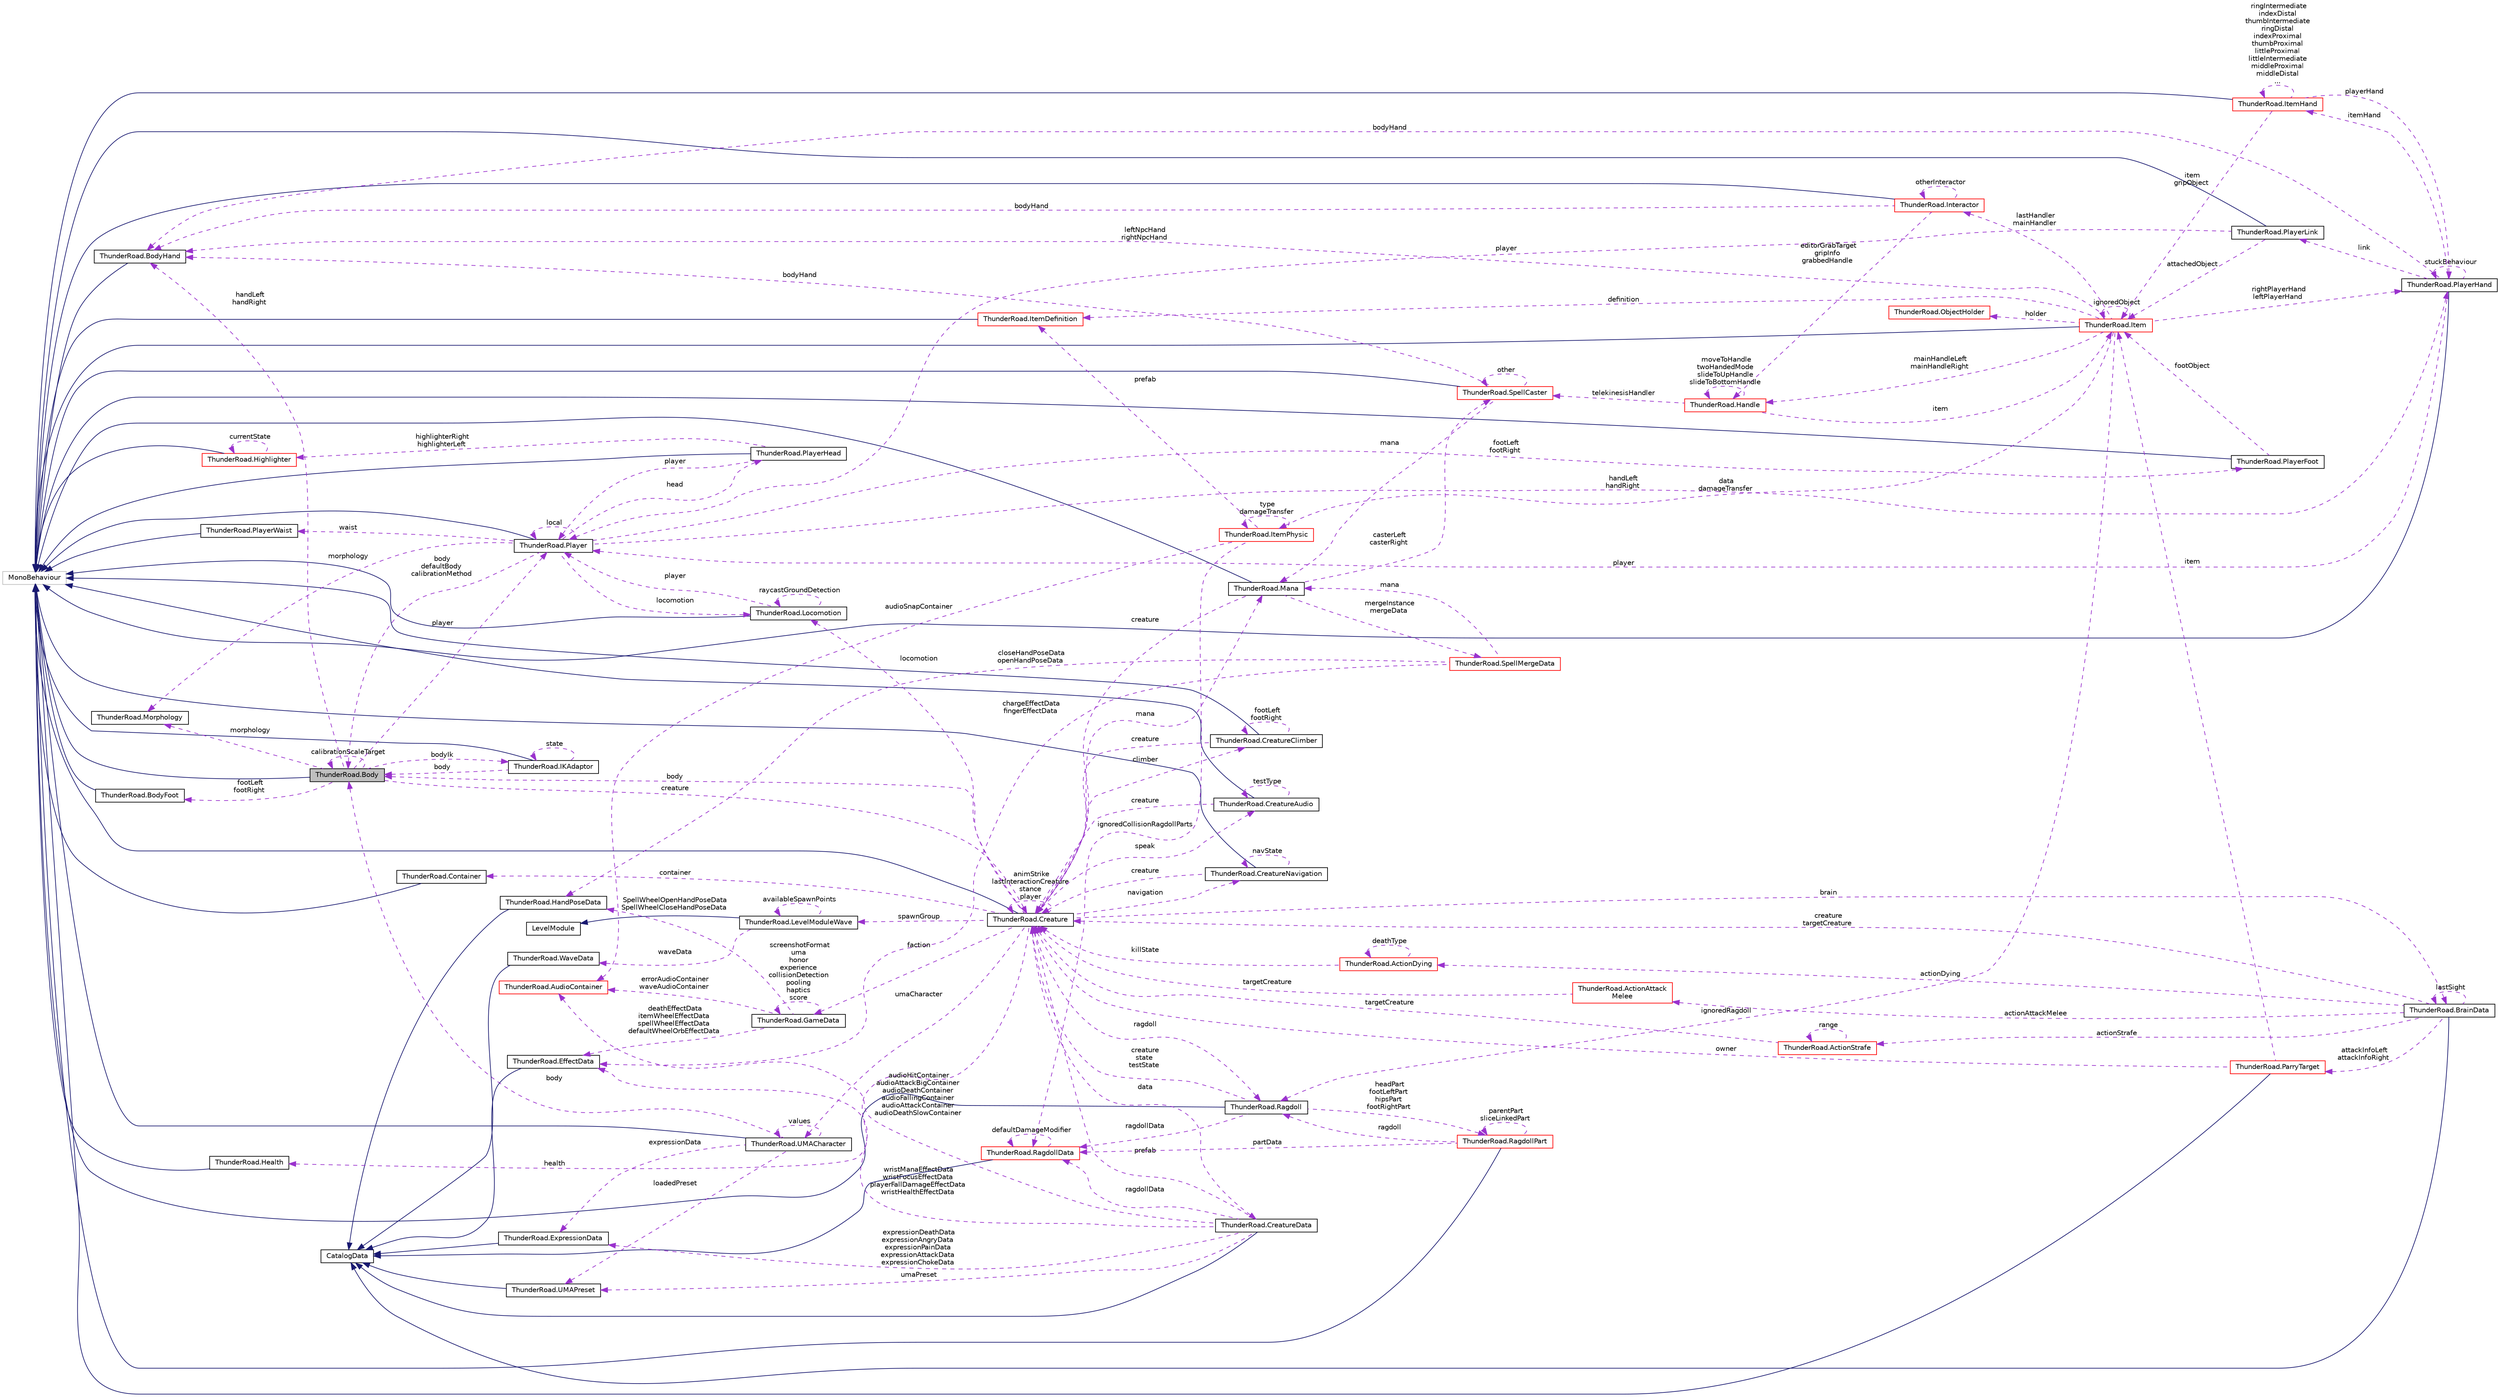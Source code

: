 digraph "ThunderRoad.Body"
{
 // LATEX_PDF_SIZE
  edge [fontname="Helvetica",fontsize="10",labelfontname="Helvetica",labelfontsize="10"];
  node [fontname="Helvetica",fontsize="10",shape=record];
  rankdir="LR";
  Node1 [label="ThunderRoad.Body",height=0.2,width=0.4,color="black", fillcolor="grey75", style="filled", fontcolor="black",tooltip="Class Body. Implements the UnityEngine.MonoBehaviour"];
  Node2 -> Node1 [dir="back",color="midnightblue",fontsize="10",style="solid",fontname="Helvetica"];
  Node2 [label="MonoBehaviour",height=0.2,width=0.4,color="grey75", fillcolor="white", style="filled",tooltip=" "];
  Node3 -> Node1 [dir="back",color="darkorchid3",fontsize="10",style="dashed",label=" player" ,fontname="Helvetica"];
  Node3 [label="ThunderRoad.Player",height=0.2,width=0.4,color="black", fillcolor="white", style="filled",URL="$class_thunder_road_1_1_player.html",tooltip="Class Player. Implements the UnityEngine.MonoBehaviour"];
  Node2 -> Node3 [dir="back",color="midnightblue",fontsize="10",style="solid",fontname="Helvetica"];
  Node4 -> Node3 [dir="back",color="darkorchid3",fontsize="10",style="dashed",label=" footLeft\nfootRight" ,fontname="Helvetica"];
  Node4 [label="ThunderRoad.PlayerFoot",height=0.2,width=0.4,color="black", fillcolor="white", style="filled",URL="$class_thunder_road_1_1_player_foot.html",tooltip="Class PlayerFoot. Implements the UnityEngine.MonoBehaviour"];
  Node2 -> Node4 [dir="back",color="midnightblue",fontsize="10",style="solid",fontname="Helvetica"];
  Node5 -> Node4 [dir="back",color="darkorchid3",fontsize="10",style="dashed",label=" footObject" ,fontname="Helvetica"];
  Node5 [label="ThunderRoad.Item",height=0.2,width=0.4,color="red", fillcolor="white", style="filled",URL="$class_thunder_road_1_1_item.html",tooltip="Class Item. Implements the UnityEngine.MonoBehaviour"];
  Node2 -> Node5 [dir="back",color="midnightblue",fontsize="10",style="solid",fontname="Helvetica"];
  Node6 -> Node5 [dir="back",color="darkorchid3",fontsize="10",style="dashed",label=" lastHandler\nmainHandler" ,fontname="Helvetica"];
  Node6 [label="ThunderRoad.Interactor",height=0.2,width=0.4,color="red", fillcolor="white", style="filled",URL="$class_thunder_road_1_1_interactor.html",tooltip="Class Interactor. Implements the UnityEngine.MonoBehaviour"];
  Node2 -> Node6 [dir="back",color="midnightblue",fontsize="10",style="solid",fontname="Helvetica"];
  Node6 -> Node6 [dir="back",color="darkorchid3",fontsize="10",style="dashed",label=" otherInteractor" ,fontname="Helvetica"];
  Node7 -> Node6 [dir="back",color="darkorchid3",fontsize="10",style="dashed",label=" editorGrabTarget\ngripInfo\ngrabbedHandle" ,fontname="Helvetica"];
  Node7 [label="ThunderRoad.Handle",height=0.2,width=0.4,color="red", fillcolor="white", style="filled",URL="$class_thunder_road_1_1_handle.html",tooltip="Class Handle. Implements the ThunderRoad.Interactable"];
  Node22 -> Node7 [dir="back",color="darkorchid3",fontsize="10",style="dashed",label=" telekinesisHandler" ,fontname="Helvetica"];
  Node22 [label="ThunderRoad.SpellCaster",height=0.2,width=0.4,color="red", fillcolor="white", style="filled",URL="$class_thunder_road_1_1_spell_caster.html",tooltip="Class SpellCaster. Implements the UnityEngine.MonoBehaviour"];
  Node2 -> Node22 [dir="back",color="midnightblue",fontsize="10",style="solid",fontname="Helvetica"];
  Node22 -> Node22 [dir="back",color="darkorchid3",fontsize="10",style="dashed",label=" other" ,fontname="Helvetica"];
  Node29 -> Node22 [dir="back",color="darkorchid3",fontsize="10",style="dashed",label=" mana" ,fontname="Helvetica"];
  Node29 [label="ThunderRoad.Mana",height=0.2,width=0.4,color="black", fillcolor="white", style="filled",URL="$class_thunder_road_1_1_mana.html",tooltip="Class Mana. Implements the UnityEngine.MonoBehaviour"];
  Node2 -> Node29 [dir="back",color="midnightblue",fontsize="10",style="solid",fontname="Helvetica"];
  Node30 -> Node29 [dir="back",color="darkorchid3",fontsize="10",style="dashed",label=" mergeInstance\nmergeData" ,fontname="Helvetica"];
  Node30 [label="ThunderRoad.SpellMergeData",height=0.2,width=0.4,color="red", fillcolor="white", style="filled",URL="$class_thunder_road_1_1_spell_merge_data.html",tooltip="Class SpellMergeData. Implements the ThunderRoad.SpellData"];
  Node20 -> Node30 [dir="back",color="darkorchid3",fontsize="10",style="dashed",label=" chargeEffectData\nfingerEffectData" ,fontname="Helvetica"];
  Node20 [label="ThunderRoad.EffectData",height=0.2,width=0.4,color="black", fillcolor="white", style="filled",URL="$class_thunder_road_1_1_effect_data.html",tooltip="Class EffectData. Implements the ThunderRoad.CatalogData"];
  Node13 -> Node20 [dir="back",color="midnightblue",fontsize="10",style="solid",fontname="Helvetica"];
  Node13 [label="CatalogData",height=0.2,width=0.4,color="black", fillcolor="white", style="filled",URL="$class_thunder_road_1_1_catalog_data.html",tooltip="Class CatalogData."];
  Node21 -> Node30 [dir="back",color="darkorchid3",fontsize="10",style="dashed",label=" closeHandPoseData\nopenHandPoseData" ,fontname="Helvetica"];
  Node21 [label="ThunderRoad.HandPoseData",height=0.2,width=0.4,color="black", fillcolor="white", style="filled",URL="$class_thunder_road_1_1_hand_pose_data.html",tooltip="Class HandPoseData. Implements the ThunderRoad.CatalogData"];
  Node13 -> Node21 [dir="back",color="midnightblue",fontsize="10",style="solid",fontname="Helvetica"];
  Node29 -> Node30 [dir="back",color="darkorchid3",fontsize="10",style="dashed",label=" mana" ,fontname="Helvetica"];
  Node22 -> Node29 [dir="back",color="darkorchid3",fontsize="10",style="dashed",label=" casterLeft\ncasterRight" ,fontname="Helvetica"];
  Node31 -> Node29 [dir="back",color="darkorchid3",fontsize="10",style="dashed",label=" creature" ,fontname="Helvetica"];
  Node31 [label="ThunderRoad.Creature",height=0.2,width=0.4,color="black", fillcolor="white", style="filled",URL="$class_thunder_road_1_1_creature.html",tooltip="Class Creature. Implements the UnityEngine.MonoBehaviour"];
  Node2 -> Node31 [dir="back",color="midnightblue",fontsize="10",style="solid",fontname="Helvetica"];
  Node32 -> Node31 [dir="back",color="darkorchid3",fontsize="10",style="dashed",label=" climber" ,fontname="Helvetica"];
  Node32 [label="ThunderRoad.CreatureClimber",height=0.2,width=0.4,color="black", fillcolor="white", style="filled",URL="$class_thunder_road_1_1_creature_climber.html",tooltip="Class CreatureClimber. Implements the UnityEngine.MonoBehaviour"];
  Node2 -> Node32 [dir="back",color="midnightblue",fontsize="10",style="solid",fontname="Helvetica"];
  Node32 -> Node32 [dir="back",color="darkorchid3",fontsize="10",style="dashed",label=" footLeft\nfootRight" ,fontname="Helvetica"];
  Node31 -> Node32 [dir="back",color="darkorchid3",fontsize="10",style="dashed",label=" creature" ,fontname="Helvetica"];
  Node33 -> Node31 [dir="back",color="darkorchid3",fontsize="10",style="dashed",label=" health" ,fontname="Helvetica"];
  Node33 [label="ThunderRoad.Health",height=0.2,width=0.4,color="black", fillcolor="white", style="filled",URL="$class_thunder_road_1_1_health.html",tooltip="Class Health. Implements the UnityEngine.MonoBehaviour"];
  Node2 -> Node33 [dir="back",color="midnightblue",fontsize="10",style="solid",fontname="Helvetica"];
  Node34 -> Node31 [dir="back",color="darkorchid3",fontsize="10",style="dashed",label=" faction" ,fontname="Helvetica"];
  Node34 [label="ThunderRoad.GameData",height=0.2,width=0.4,color="black", fillcolor="white", style="filled",URL="$class_thunder_road_1_1_game_data.html",tooltip="Class GameData."];
  Node34 -> Node34 [dir="back",color="darkorchid3",fontsize="10",style="dashed",label=" screenshotFormat\numa\nhonor\nexperience\ncollisionDetection\npooling\nhaptics\nscore" ,fontname="Helvetica"];
  Node20 -> Node34 [dir="back",color="darkorchid3",fontsize="10",style="dashed",label=" deathEffectData\nitemWheelEffectData\nspellWheelEffectData\ndefaultWheelOrbEffectData" ,fontname="Helvetica"];
  Node21 -> Node34 [dir="back",color="darkorchid3",fontsize="10",style="dashed",label=" SpellWheelOpenHandPoseData\nSpellWheelCloseHandPoseData" ,fontname="Helvetica"];
  Node27 -> Node34 [dir="back",color="darkorchid3",fontsize="10",style="dashed",label=" errorAudioContainer\nwaveAudioContainer" ,fontname="Helvetica"];
  Node27 [label="ThunderRoad.AudioContainer",height=0.2,width=0.4,color="red", fillcolor="white", style="filled",URL="$class_thunder_road_1_1_audio_container.html",tooltip="Class AudioContainer. Implements the UnityEngine.ScriptableObject"];
  Node35 -> Node31 [dir="back",color="darkorchid3",fontsize="10",style="dashed",label=" spawnGroup" ,fontname="Helvetica"];
  Node35 [label="ThunderRoad.LevelModuleWave",height=0.2,width=0.4,color="black", fillcolor="white", style="filled",URL="$class_thunder_road_1_1_level_module_wave.html",tooltip="Class LevelModuleWave. Implements the ThunderRoad.LevelModule"];
  Node36 -> Node35 [dir="back",color="midnightblue",fontsize="10",style="solid",fontname="Helvetica"];
  Node36 [label="LevelModule",height=0.2,width=0.4,color="black", fillcolor="white", style="filled",URL="$class_thunder_road_1_1_level_module.html",tooltip="Class LevelModule."];
  Node35 -> Node35 [dir="back",color="darkorchid3",fontsize="10",style="dashed",label=" availableSpawnPoints" ,fontname="Helvetica"];
  Node37 -> Node35 [dir="back",color="darkorchid3",fontsize="10",style="dashed",label=" waveData" ,fontname="Helvetica"];
  Node37 [label="ThunderRoad.WaveData",height=0.2,width=0.4,color="black", fillcolor="white", style="filled",URL="$class_thunder_road_1_1_wave_data.html",tooltip="Class WaveData. Implements the ThunderRoad.CatalogData"];
  Node13 -> Node37 [dir="back",color="midnightblue",fontsize="10",style="solid",fontname="Helvetica"];
  Node38 -> Node31 [dir="back",color="darkorchid3",fontsize="10",style="dashed",label=" data" ,fontname="Helvetica"];
  Node38 [label="ThunderRoad.CreatureData",height=0.2,width=0.4,color="black", fillcolor="white", style="filled",URL="$class_thunder_road_1_1_creature_data.html",tooltip="Class CreatureData. Implements the ThunderRoad.CatalogData"];
  Node13 -> Node38 [dir="back",color="midnightblue",fontsize="10",style="solid",fontname="Helvetica"];
  Node39 -> Node38 [dir="back",color="darkorchid3",fontsize="10",style="dashed",label=" ragdollData" ,fontname="Helvetica"];
  Node39 [label="ThunderRoad.RagdollData",height=0.2,width=0.4,color="red", fillcolor="white", style="filled",URL="$class_thunder_road_1_1_ragdoll_data.html",tooltip="Class RagdollData. Implements the ThunderRoad.CatalogData"];
  Node13 -> Node39 [dir="back",color="midnightblue",fontsize="10",style="solid",fontname="Helvetica"];
  Node39 -> Node39 [dir="back",color="darkorchid3",fontsize="10",style="dashed",label=" defaultDamageModifier" ,fontname="Helvetica"];
  Node20 -> Node38 [dir="back",color="darkorchid3",fontsize="10",style="dashed",label=" wristManaEffectData\nwristFocusEffectData\nplayerFallDamageEffectData\nwristHealthEffectData" ,fontname="Helvetica"];
  Node41 -> Node38 [dir="back",color="darkorchid3",fontsize="10",style="dashed",label=" umaPreset" ,fontname="Helvetica"];
  Node41 [label="ThunderRoad.UMAPreset",height=0.2,width=0.4,color="black", fillcolor="white", style="filled",URL="$class_thunder_road_1_1_u_m_a_preset.html",tooltip="Class UMAPreset. Implements the ThunderRoad.CatalogData"];
  Node13 -> Node41 [dir="back",color="midnightblue",fontsize="10",style="solid",fontname="Helvetica"];
  Node27 -> Node38 [dir="back",color="darkorchid3",fontsize="10",style="dashed",label=" audioHitContainer\naudioAttackBigContainer\naudioDeathContainer\naudioFallingContainer\naudioAttackContainer\naudioDeathSlowContainer" ,fontname="Helvetica"];
  Node42 -> Node38 [dir="back",color="darkorchid3",fontsize="10",style="dashed",label=" expressionDeathData\nexpressionAngryData\nexpressionPainData\nexpressionAttackData\nexpressionChokeData" ,fontname="Helvetica"];
  Node42 [label="ThunderRoad.ExpressionData",height=0.2,width=0.4,color="black", fillcolor="white", style="filled",URL="$class_thunder_road_1_1_expression_data.html",tooltip="Class ExpressionData. Implements the ThunderRoad.CatalogData"];
  Node13 -> Node42 [dir="back",color="midnightblue",fontsize="10",style="solid",fontname="Helvetica"];
  Node31 -> Node38 [dir="back",color="darkorchid3",fontsize="10",style="dashed",label=" prefab" ,fontname="Helvetica"];
  Node43 -> Node31 [dir="back",color="darkorchid3",fontsize="10",style="dashed",label=" locomotion" ,fontname="Helvetica"];
  Node43 [label="ThunderRoad.Locomotion",height=0.2,width=0.4,color="black", fillcolor="white", style="filled",URL="$class_thunder_road_1_1_locomotion.html",tooltip="Class Locomotion. Implements the UnityEngine.MonoBehaviour"];
  Node2 -> Node43 [dir="back",color="midnightblue",fontsize="10",style="solid",fontname="Helvetica"];
  Node3 -> Node43 [dir="back",color="darkorchid3",fontsize="10",style="dashed",label=" player" ,fontname="Helvetica"];
  Node43 -> Node43 [dir="back",color="darkorchid3",fontsize="10",style="dashed",label=" raycastGroundDetection" ,fontname="Helvetica"];
  Node44 -> Node31 [dir="back",color="darkorchid3",fontsize="10",style="dashed",label=" ragdoll" ,fontname="Helvetica"];
  Node44 [label="ThunderRoad.Ragdoll",height=0.2,width=0.4,color="black", fillcolor="white", style="filled",URL="$class_thunder_road_1_1_ragdoll.html",tooltip="Class Ragdoll. Implements the UnityEngine.MonoBehaviour"];
  Node2 -> Node44 [dir="back",color="midnightblue",fontsize="10",style="solid",fontname="Helvetica"];
  Node39 -> Node44 [dir="back",color="darkorchid3",fontsize="10",style="dashed",label=" ragdollData" ,fontname="Helvetica"];
  Node45 -> Node44 [dir="back",color="darkorchid3",fontsize="10",style="dashed",label=" headPart\nfootLeftPart\nhipsPart\nfootRightPart" ,fontname="Helvetica"];
  Node45 [label="ThunderRoad.RagdollPart",height=0.2,width=0.4,color="red", fillcolor="white", style="filled",URL="$class_thunder_road_1_1_ragdoll_part.html",tooltip="Class RagdollPart. Implements the UnityEngine.MonoBehaviour"];
  Node2 -> Node45 [dir="back",color="midnightblue",fontsize="10",style="solid",fontname="Helvetica"];
  Node39 -> Node45 [dir="back",color="darkorchid3",fontsize="10",style="dashed",label=" partData" ,fontname="Helvetica"];
  Node45 -> Node45 [dir="back",color="darkorchid3",fontsize="10",style="dashed",label=" parentPart\nsliceLinkedPart" ,fontname="Helvetica"];
  Node44 -> Node45 [dir="back",color="darkorchid3",fontsize="10",style="dashed",label=" ragdoll" ,fontname="Helvetica"];
  Node31 -> Node44 [dir="back",color="darkorchid3",fontsize="10",style="dashed",label=" creature\nstate\ntestState" ,fontname="Helvetica"];
  Node1 -> Node31 [dir="back",color="darkorchid3",fontsize="10",style="dashed",label=" body" ,fontname="Helvetica"];
  Node59 -> Node31 [dir="back",color="darkorchid3",fontsize="10",style="dashed",label=" speak" ,fontname="Helvetica"];
  Node59 [label="ThunderRoad.CreatureAudio",height=0.2,width=0.4,color="black", fillcolor="white", style="filled",URL="$class_thunder_road_1_1_creature_audio.html",tooltip="Class CreatureAudio. Implements the UnityEngine.MonoBehaviour"];
  Node2 -> Node59 [dir="back",color="midnightblue",fontsize="10",style="solid",fontname="Helvetica"];
  Node59 -> Node59 [dir="back",color="darkorchid3",fontsize="10",style="dashed",label=" testType" ,fontname="Helvetica"];
  Node31 -> Node59 [dir="back",color="darkorchid3",fontsize="10",style="dashed",label=" creature" ,fontname="Helvetica"];
  Node31 -> Node31 [dir="back",color="darkorchid3",fontsize="10",style="dashed",label=" animStrike\nlastInteractionCreature\nstance\nplayer" ,fontname="Helvetica"];
  Node29 -> Node31 [dir="back",color="darkorchid3",fontsize="10",style="dashed",label=" mana" ,fontname="Helvetica"];
  Node60 -> Node31 [dir="back",color="darkorchid3",fontsize="10",style="dashed",label=" umaCharacter" ,fontname="Helvetica"];
  Node60 [label="ThunderRoad.UMACharacter",height=0.2,width=0.4,color="black", fillcolor="white", style="filled",URL="$class_thunder_road_1_1_u_m_a_character.html",tooltip="Class UMACharacter. Implements the UnityEngine.MonoBehaviour"];
  Node2 -> Node60 [dir="back",color="midnightblue",fontsize="10",style="solid",fontname="Helvetica"];
  Node41 -> Node60 [dir="back",color="darkorchid3",fontsize="10",style="dashed",label=" loadedPreset" ,fontname="Helvetica"];
  Node1 -> Node60 [dir="back",color="darkorchid3",fontsize="10",style="dashed",label=" body" ,fontname="Helvetica"];
  Node42 -> Node60 [dir="back",color="darkorchid3",fontsize="10",style="dashed",label=" expressionData" ,fontname="Helvetica"];
  Node60 -> Node60 [dir="back",color="darkorchid3",fontsize="10",style="dashed",label=" values" ,fontname="Helvetica"];
  Node61 -> Node31 [dir="back",color="darkorchid3",fontsize="10",style="dashed",label=" container" ,fontname="Helvetica"];
  Node61 [label="ThunderRoad.Container",height=0.2,width=0.4,color="black", fillcolor="white", style="filled",URL="$class_thunder_road_1_1_container.html",tooltip="Class Container. Implements the UnityEngine.MonoBehaviour"];
  Node2 -> Node61 [dir="back",color="midnightblue",fontsize="10",style="solid",fontname="Helvetica"];
  Node62 -> Node31 [dir="back",color="darkorchid3",fontsize="10",style="dashed",label=" brain" ,fontname="Helvetica"];
  Node62 [label="ThunderRoad.BrainData",height=0.2,width=0.4,color="black", fillcolor="white", style="filled",URL="$class_thunder_road_1_1_brain_data.html",tooltip="Class BrainData. Implements the ThunderRoad.CatalogData"];
  Node13 -> Node62 [dir="back",color="midnightblue",fontsize="10",style="solid",fontname="Helvetica"];
  Node63 -> Node62 [dir="back",color="darkorchid3",fontsize="10",style="dashed",label=" actionDying" ,fontname="Helvetica"];
  Node63 [label="ThunderRoad.ActionDying",height=0.2,width=0.4,color="red", fillcolor="white", style="filled",URL="$class_thunder_road_1_1_action_dying.html",tooltip="Class ActionDying. Implements the ThunderRoad.Action"];
  Node63 -> Node63 [dir="back",color="darkorchid3",fontsize="10",style="dashed",label=" deathType" ,fontname="Helvetica"];
  Node31 -> Node63 [dir="back",color="darkorchid3",fontsize="10",style="dashed",label=" killState" ,fontname="Helvetica"];
  Node66 -> Node62 [dir="back",color="darkorchid3",fontsize="10",style="dashed",label=" attackInfoLeft\nattackInfoRight" ,fontname="Helvetica"];
  Node66 [label="ThunderRoad.ParryTarget",height=0.2,width=0.4,color="red", fillcolor="white", style="filled",URL="$class_thunder_road_1_1_parry_target.html",tooltip="Class ParryTarget. Implements the UnityEngine.MonoBehaviour"];
  Node2 -> Node66 [dir="back",color="midnightblue",fontsize="10",style="solid",fontname="Helvetica"];
  Node31 -> Node66 [dir="back",color="darkorchid3",fontsize="10",style="dashed",label=" owner" ,fontname="Helvetica"];
  Node5 -> Node66 [dir="back",color="darkorchid3",fontsize="10",style="dashed",label=" item" ,fontname="Helvetica"];
  Node68 -> Node62 [dir="back",color="darkorchid3",fontsize="10",style="dashed",label=" actionAttackMelee" ,fontname="Helvetica"];
  Node68 [label="ThunderRoad.ActionAttack\lMelee",height=0.2,width=0.4,color="red", fillcolor="white", style="filled",URL="$class_thunder_road_1_1_action_attack_melee.html",tooltip="Class ActionAttackMelee. Implements the ThunderRoad.Action"];
  Node31 -> Node68 [dir="back",color="darkorchid3",fontsize="10",style="dashed",label=" targetCreature" ,fontname="Helvetica"];
  Node31 -> Node62 [dir="back",color="darkorchid3",fontsize="10",style="dashed",label=" creature\ntargetCreature" ,fontname="Helvetica"];
  Node62 -> Node62 [dir="back",color="darkorchid3",fontsize="10",style="dashed",label=" lastSight" ,fontname="Helvetica"];
  Node69 -> Node62 [dir="back",color="darkorchid3",fontsize="10",style="dashed",label=" actionStrafe" ,fontname="Helvetica"];
  Node69 [label="ThunderRoad.ActionStrafe",height=0.2,width=0.4,color="red", fillcolor="white", style="filled",URL="$class_thunder_road_1_1_action_strafe.html",tooltip="Class ActionStrafe. Implements the ThunderRoad.Action"];
  Node31 -> Node69 [dir="back",color="darkorchid3",fontsize="10",style="dashed",label=" targetCreature" ,fontname="Helvetica"];
  Node69 -> Node69 [dir="back",color="darkorchid3",fontsize="10",style="dashed",label=" range" ,fontname="Helvetica"];
  Node70 -> Node31 [dir="back",color="darkorchid3",fontsize="10",style="dashed",label=" navigation" ,fontname="Helvetica"];
  Node70 [label="ThunderRoad.CreatureNavigation",height=0.2,width=0.4,color="black", fillcolor="white", style="filled",URL="$class_thunder_road_1_1_creature_navigation.html",tooltip="Class CreatureNavigation. Implements the UnityEngine.MonoBehaviour"];
  Node2 -> Node70 [dir="back",color="midnightblue",fontsize="10",style="solid",fontname="Helvetica"];
  Node31 -> Node70 [dir="back",color="darkorchid3",fontsize="10",style="dashed",label=" creature" ,fontname="Helvetica"];
  Node70 -> Node70 [dir="back",color="darkorchid3",fontsize="10",style="dashed",label=" navState" ,fontname="Helvetica"];
  Node72 -> Node22 [dir="back",color="darkorchid3",fontsize="10",style="dashed",label=" bodyHand" ,fontname="Helvetica"];
  Node72 [label="ThunderRoad.BodyHand",height=0.2,width=0.4,color="black", fillcolor="white", style="filled",URL="$class_thunder_road_1_1_body_hand.html",tooltip="Class BodyHand. Implements the UnityEngine.MonoBehaviour"];
  Node2 -> Node72 [dir="back",color="midnightblue",fontsize="10",style="solid",fontname="Helvetica"];
  Node7 -> Node7 [dir="back",color="darkorchid3",fontsize="10",style="dashed",label=" moveToHandle\ntwoHandedMode\nslideToUpHandle\nslideToBottomHandle" ,fontname="Helvetica"];
  Node5 -> Node7 [dir="back",color="darkorchid3",fontsize="10",style="dashed",label=" item" ,fontname="Helvetica"];
  Node72 -> Node6 [dir="back",color="darkorchid3",fontsize="10",style="dashed",label=" bodyHand" ,fontname="Helvetica"];
  Node74 -> Node5 [dir="back",color="darkorchid3",fontsize="10",style="dashed",label=" definition" ,fontname="Helvetica"];
  Node74 [label="ThunderRoad.ItemDefinition",height=0.2,width=0.4,color="red", fillcolor="white", style="filled",URL="$class_thunder_road_1_1_item_definition.html",tooltip="Class ItemDefinition. Implements the UnityEngine.MonoBehaviour"];
  Node2 -> Node74 [dir="back",color="midnightblue",fontsize="10",style="solid",fontname="Helvetica"];
  Node44 -> Node5 [dir="back",color="darkorchid3",fontsize="10",style="dashed",label=" ignoredRagdoll" ,fontname="Helvetica"];
  Node76 -> Node5 [dir="back",color="darkorchid3",fontsize="10",style="dashed",label=" data\ndamageTransfer" ,fontname="Helvetica"];
  Node76 [label="ThunderRoad.ItemPhysic",height=0.2,width=0.4,color="red", fillcolor="white", style="filled",URL="$class_thunder_road_1_1_item_physic.html",tooltip="Class ItemPhysic. Implements the ThunderRoad.ItemData"];
  Node39 -> Node76 [dir="back",color="darkorchid3",fontsize="10",style="dashed",label=" ignoredCollisionRagdollParts" ,fontname="Helvetica"];
  Node74 -> Node76 [dir="back",color="darkorchid3",fontsize="10",style="dashed",label=" prefab" ,fontname="Helvetica"];
  Node27 -> Node76 [dir="back",color="darkorchid3",fontsize="10",style="dashed",label=" audioSnapContainer" ,fontname="Helvetica"];
  Node76 -> Node76 [dir="back",color="darkorchid3",fontsize="10",style="dashed",label=" type\ndamageTransfer" ,fontname="Helvetica"];
  Node80 -> Node5 [dir="back",color="darkorchid3",fontsize="10",style="dashed",label=" holder" ,fontname="Helvetica"];
  Node80 [label="ThunderRoad.ObjectHolder",height=0.2,width=0.4,color="red", fillcolor="white", style="filled",URL="$class_thunder_road_1_1_object_holder.html",tooltip="Class ObjectHolder. Implements the ThunderRoad.Interactable"];
  Node7 -> Node5 [dir="back",color="darkorchid3",fontsize="10",style="dashed",label=" mainHandleLeft\nmainHandleRight" ,fontname="Helvetica"];
  Node5 -> Node5 [dir="back",color="darkorchid3",fontsize="10",style="dashed",label=" ignoredObject" ,fontname="Helvetica"];
  Node72 -> Node5 [dir="back",color="darkorchid3",fontsize="10",style="dashed",label=" leftNpcHand\nrightNpcHand" ,fontname="Helvetica"];
  Node82 -> Node5 [dir="back",color="darkorchid3",fontsize="10",style="dashed",label=" rightPlayerHand\nleftPlayerHand" ,fontname="Helvetica"];
  Node82 [label="ThunderRoad.PlayerHand",height=0.2,width=0.4,color="black", fillcolor="white", style="filled",URL="$class_thunder_road_1_1_player_hand.html",tooltip="Class PlayerHand. Implements the UnityEngine.MonoBehaviour"];
  Node2 -> Node82 [dir="back",color="midnightblue",fontsize="10",style="solid",fontname="Helvetica"];
  Node3 -> Node82 [dir="back",color="darkorchid3",fontsize="10",style="dashed",label=" player" ,fontname="Helvetica"];
  Node83 -> Node82 [dir="back",color="darkorchid3",fontsize="10",style="dashed",label=" link" ,fontname="Helvetica"];
  Node83 [label="ThunderRoad.PlayerLink",height=0.2,width=0.4,color="black", fillcolor="white", style="filled",URL="$class_thunder_road_1_1_player_link.html",tooltip="Class PlayerLink. Implements the UnityEngine.MonoBehaviour"];
  Node2 -> Node83 [dir="back",color="midnightblue",fontsize="10",style="solid",fontname="Helvetica"];
  Node3 -> Node83 [dir="back",color="darkorchid3",fontsize="10",style="dashed",label=" player" ,fontname="Helvetica"];
  Node5 -> Node83 [dir="back",color="darkorchid3",fontsize="10",style="dashed",label=" attachedObject" ,fontname="Helvetica"];
  Node84 -> Node82 [dir="back",color="darkorchid3",fontsize="10",style="dashed",label=" itemHand" ,fontname="Helvetica"];
  Node84 [label="ThunderRoad.ItemHand",height=0.2,width=0.4,color="red", fillcolor="white", style="filled",URL="$class_thunder_road_1_1_item_hand.html",tooltip="Class ItemHand. Implements the UnityEngine.MonoBehaviour"];
  Node2 -> Node84 [dir="back",color="midnightblue",fontsize="10",style="solid",fontname="Helvetica"];
  Node84 -> Node84 [dir="back",color="darkorchid3",fontsize="10",style="dashed",label=" ringIntermediate\nindexDistal\nthumbIntermediate\nringDistal\nindexProximal\nthumbProximal\nlittleProximal\nlittleIntermediate\nmiddleProximal\nmiddleDistal\n..." ,fontname="Helvetica"];
  Node5 -> Node84 [dir="back",color="darkorchid3",fontsize="10",style="dashed",label=" item\ngripObject" ,fontname="Helvetica"];
  Node82 -> Node84 [dir="back",color="darkorchid3",fontsize="10",style="dashed",label=" playerHand" ,fontname="Helvetica"];
  Node72 -> Node82 [dir="back",color="darkorchid3",fontsize="10",style="dashed",label=" bodyHand" ,fontname="Helvetica"];
  Node82 -> Node82 [dir="back",color="darkorchid3",fontsize="10",style="dashed",label=" stuckBehaviour" ,fontname="Helvetica"];
  Node3 -> Node3 [dir="back",color="darkorchid3",fontsize="10",style="dashed",label=" local" ,fontname="Helvetica"];
  Node88 -> Node3 [dir="back",color="darkorchid3",fontsize="10",style="dashed",label=" morphology" ,fontname="Helvetica"];
  Node88 [label="ThunderRoad.Morphology",height=0.2,width=0.4,color="black", fillcolor="white", style="filled",URL="$class_thunder_road_1_1_morphology.html",tooltip="Class Morphology."];
  Node43 -> Node3 [dir="back",color="darkorchid3",fontsize="10",style="dashed",label=" locomotion" ,fontname="Helvetica"];
  Node89 -> Node3 [dir="back",color="darkorchid3",fontsize="10",style="dashed",label=" head" ,fontname="Helvetica"];
  Node89 [label="ThunderRoad.PlayerHead",height=0.2,width=0.4,color="black", fillcolor="white", style="filled",URL="$class_thunder_road_1_1_player_head.html",tooltip="Class PlayerHead. Implements the UnityEngine.MonoBehaviour"];
  Node2 -> Node89 [dir="back",color="midnightblue",fontsize="10",style="solid",fontname="Helvetica"];
  Node3 -> Node89 [dir="back",color="darkorchid3",fontsize="10",style="dashed",label=" player" ,fontname="Helvetica"];
  Node9 -> Node89 [dir="back",color="darkorchid3",fontsize="10",style="dashed",label=" highlighterRight\nhighlighterLeft" ,fontname="Helvetica"];
  Node9 [label="ThunderRoad.Highlighter",height=0.2,width=0.4,color="red", fillcolor="white", style="filled",URL="$class_thunder_road_1_1_highlighter.html",tooltip="Class Highlighter. Implements the UnityEngine.MonoBehaviour"];
  Node2 -> Node9 [dir="back",color="midnightblue",fontsize="10",style="solid",fontname="Helvetica"];
  Node9 -> Node9 [dir="back",color="darkorchid3",fontsize="10",style="dashed",label=" currentState" ,fontname="Helvetica"];
  Node1 -> Node3 [dir="back",color="darkorchid3",fontsize="10",style="dashed",label=" body\ndefaultBody\ncalibrationMethod" ,fontname="Helvetica"];
  Node90 -> Node3 [dir="back",color="darkorchid3",fontsize="10",style="dashed",label=" waist" ,fontname="Helvetica"];
  Node90 [label="ThunderRoad.PlayerWaist",height=0.2,width=0.4,color="black", fillcolor="white", style="filled",URL="$class_thunder_road_1_1_player_waist.html",tooltip="Class PlayerWaist. Implements the UnityEngine.MonoBehaviour"];
  Node2 -> Node90 [dir="back",color="midnightblue",fontsize="10",style="solid",fontname="Helvetica"];
  Node82 -> Node3 [dir="back",color="darkorchid3",fontsize="10",style="dashed",label=" handLeft\nhandRight" ,fontname="Helvetica"];
  Node88 -> Node1 [dir="back",color="darkorchid3",fontsize="10",style="dashed",label=" morphology" ,fontname="Helvetica"];
  Node91 -> Node1 [dir="back",color="darkorchid3",fontsize="10",style="dashed",label=" bodyIk" ,fontname="Helvetica"];
  Node91 [label="ThunderRoad.IKAdaptor",height=0.2,width=0.4,color="black", fillcolor="white", style="filled",URL="$class_thunder_road_1_1_i_k_adaptor.html",tooltip="Class IKAdaptor. Implements the UnityEngine.MonoBehaviour"];
  Node2 -> Node91 [dir="back",color="midnightblue",fontsize="10",style="solid",fontname="Helvetica"];
  Node91 -> Node91 [dir="back",color="darkorchid3",fontsize="10",style="dashed",label=" state" ,fontname="Helvetica"];
  Node1 -> Node91 [dir="back",color="darkorchid3",fontsize="10",style="dashed",label=" body" ,fontname="Helvetica"];
  Node1 -> Node1 [dir="back",color="darkorchid3",fontsize="10",style="dashed",label=" calibrationScaleTarget" ,fontname="Helvetica"];
  Node31 -> Node1 [dir="back",color="darkorchid3",fontsize="10",style="dashed",label=" creature" ,fontname="Helvetica"];
  Node72 -> Node1 [dir="back",color="darkorchid3",fontsize="10",style="dashed",label=" handLeft\nhandRight" ,fontname="Helvetica"];
  Node92 -> Node1 [dir="back",color="darkorchid3",fontsize="10",style="dashed",label=" footLeft\nfootRight" ,fontname="Helvetica"];
  Node92 [label="ThunderRoad.BodyFoot",height=0.2,width=0.4,color="black", fillcolor="white", style="filled",URL="$class_thunder_road_1_1_body_foot.html",tooltip="Class BodyFoot. Implements the UnityEngine.MonoBehaviour"];
  Node2 -> Node92 [dir="back",color="midnightblue",fontsize="10",style="solid",fontname="Helvetica"];
}
